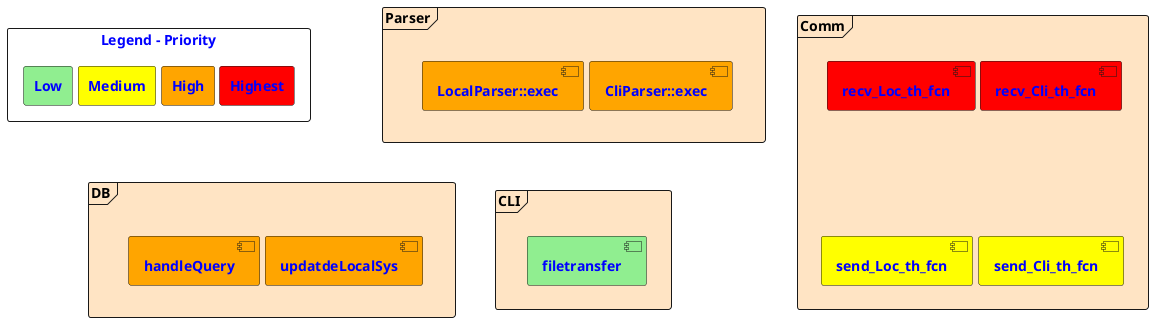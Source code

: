 @startuml
''left to right direction
skinparam fixCircleLabelOverlapping true
'' src: https://www.augmentedmind.de/2021/01/17/plantuml-layout-tutorial-styles/
''skinparam nodesep x (where x is an integer > 0) will increase the horizontal margin
''skinparam ranksep x affects the vertical margin
''With skinparam padding x (x also being an integer > 0) you will increase the padding of every kind of element, so use it carefully, with small values.
skinparam nodesep 5
skinparam ranksep 5
skinparam padding 0.1

<style>
 ' scope to sequenceDiagram elements
 ' scope to actor elements
   component {
       FontColor Blue
       FontStyle bold
   }
   rectangle {
       FontColor Blue
       FontStyle bold
   }
</style>

'' colors
''!$highest = darkred
''!$high = %lighten($highest, 40)
''!$medium = %lighten($highest, 80)
''!$low = %lighten($highest, 120)
!$highest = red
!$high = "#orange"
!$medium = "#yellow"
!$low = "#lightgreen"

'' participants definition
frame "DB" as DB #bisque{
    together {
    [updatdeLocalSys] as ULS $high
    [handleQuery] as HQU $high
  }
  }
  frame "Comm" as LCM #bisque{
  together {
    [recv_Cli_th_fcn] as RCL #$highest
    [recv_Loc_th_fcn] as RLC #$highest
  }
  together {
  [send_Cli_th_fcn] as SCL $medium
  [send_Loc_th_fcn] as SLC $medium
  }
  }
  frame "CLI" as CLI #bisque{
  [filetransfer] $low
  }
  frame "Parser" as PAR #bisque{
  together {
  [CliParser::exec] as CLE $high
  [LocalParser::exec] as LCE $high
  }
  }
  'frame "Normal mode" as NMM #bisque{
  'together {
  '[VidMan] as VIDM $high
  '[AudioMan] as AUDM $high
  '}
  '[FragMan] as FRAGM $medium
  '}
  'frame "Multimedia mode" as MMM #bisque{
  '[GIFGenerator] as GIFG $low
  '}
  
  rectangle "Legend - Priority" as PRIO{
  rectangle "Highest" as P0 #$highest
  rectangle "High" as P1 $high
  rectangle "Medium" as P2 $medium
  rectangle "Low" as P3 $low
  }
'' ------------------------------

'' ------------ INTERACTIONS
'' (with hidden links)
'' UI
 PAR-[hidden]d-DB
 PAR-[hidden]d-CLI
 'UI-[hidden]l-FG
 ''FG-[hidden]d-FD
 'FG-[hidden]d-GRE
 'GRE-[hidden]l-IFO
'' Normal mode
' VIDM-[hidden]l-AUDM
' AUDM-[hidden]d-FRAGM
'' Comm
 RCL-[hidden]d-SCL
 'LCT-[hidden]l-AP
 'LCT-[hidden]d-FT
 'FT-[hidden]l-TS
'' Normal and Multimedia Mode
' UI-[hidden]u-LCM
' UI--[hidden]-NMM
' UI--[hidden]-MMM
' NMM-[hidden]-MMM
'' Legend
' MMM--[hidden]-PRIO
 P0-[hidden]l-P1
 P1-[hidden]l-P2
 P2-[hidden]l-P3

@enduml